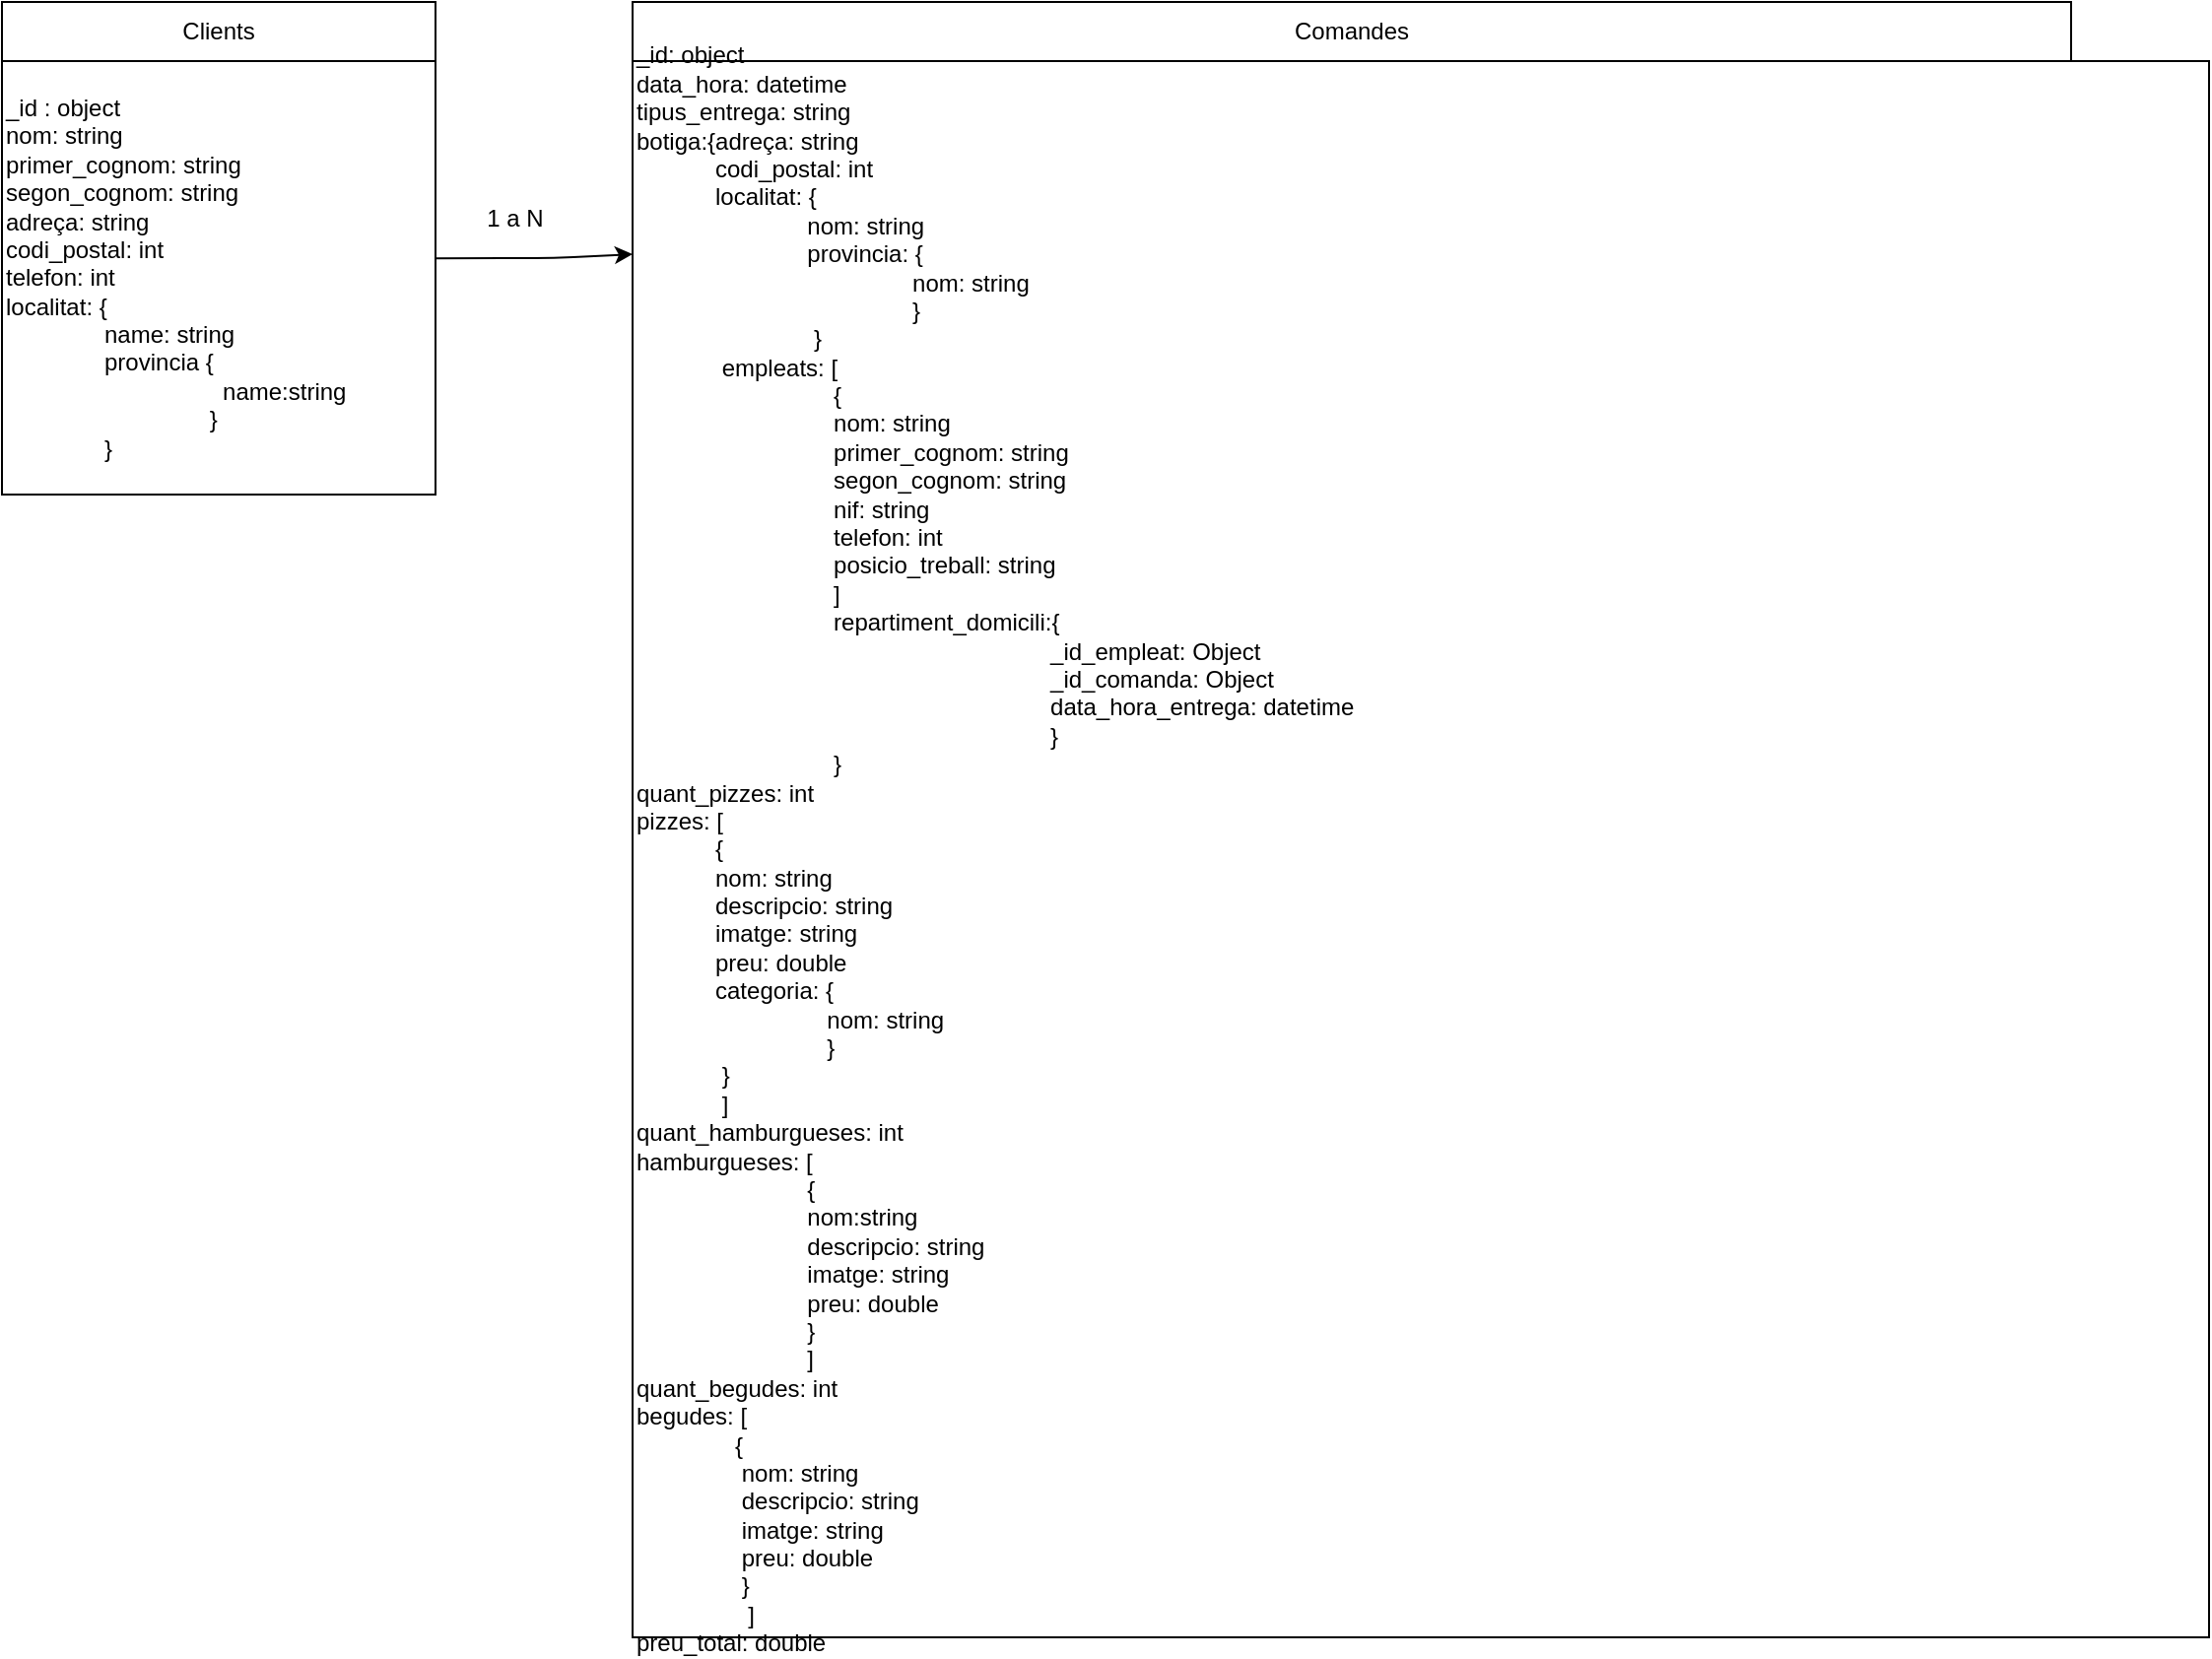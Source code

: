 <mxfile version="13.9.9" type="device"><diagram id="YYguAqknCwunkFk3qx_S" name="Pàgina-1"><mxGraphModel dx="868" dy="510" grid="1" gridSize="10" guides="1" tooltips="1" connect="1" arrows="1" fold="1" page="1" pageScale="1" pageWidth="827" pageHeight="1169" math="0" shadow="0"><root><mxCell id="0"/><mxCell id="1" parent="0"/><mxCell id="a5rnbqGWhz-FaqU5D6Xd-1" value="_id : object&lt;br&gt;nom: string&lt;br&gt;primer_cognom: string&lt;br&gt;segon_cognom: string&lt;br&gt;adreça: string&lt;br&gt;codi_postal: int&lt;br&gt;telefon: int&lt;br&gt;localitat: {&lt;br&gt;&amp;nbsp; &amp;nbsp; &amp;nbsp; &amp;nbsp; &amp;nbsp; &amp;nbsp; &amp;nbsp; &amp;nbsp;name: string&lt;br&gt;&amp;nbsp; &amp;nbsp; &amp;nbsp; &amp;nbsp; &amp;nbsp; &amp;nbsp; &amp;nbsp; &amp;nbsp;provincia {&lt;br&gt;&amp;nbsp; &amp;nbsp; &amp;nbsp; &amp;nbsp; &amp;nbsp; &amp;nbsp; &amp;nbsp; &amp;nbsp; &amp;nbsp; &amp;nbsp; &amp;nbsp; &amp;nbsp; &amp;nbsp; &amp;nbsp; &amp;nbsp; &amp;nbsp; &amp;nbsp;name:string&lt;br&gt;&amp;nbsp; &amp;nbsp; &amp;nbsp; &amp;nbsp; &amp;nbsp; &amp;nbsp; &amp;nbsp; &amp;nbsp; &amp;nbsp; &amp;nbsp; &amp;nbsp; &amp;nbsp; &amp;nbsp; &amp;nbsp; &amp;nbsp; &amp;nbsp;}&lt;br&gt;&amp;nbsp; &amp;nbsp; &amp;nbsp; &amp;nbsp; &amp;nbsp; &amp;nbsp; &amp;nbsp; &amp;nbsp;}" style="whiteSpace=wrap;html=1;aspect=fixed;align=left;" parent="1" vertex="1"><mxGeometry x="40" y="140" width="220" height="220" as="geometry"/></mxCell><mxCell id="a5rnbqGWhz-FaqU5D6Xd-2" value="Clients" style="rounded=0;whiteSpace=wrap;html=1;" parent="1" vertex="1"><mxGeometry x="40" y="110" width="220" height="30" as="geometry"/></mxCell><mxCell id="a5rnbqGWhz-FaqU5D6Xd-3" value="Comandes" style="rounded=0;whiteSpace=wrap;html=1;" parent="1" vertex="1"><mxGeometry x="360" y="110" width="730" height="30" as="geometry"/></mxCell><mxCell id="a5rnbqGWhz-FaqU5D6Xd-4" value="_id: object&lt;br&gt;data_hora: datetime&lt;br&gt;tipus_entrega: string&lt;br&gt;botiga:{adreça: string&lt;br&gt;&amp;nbsp; &amp;nbsp; &amp;nbsp; &amp;nbsp; &amp;nbsp; &amp;nbsp; codi_postal: int&lt;br&gt;&amp;nbsp; &amp;nbsp; &amp;nbsp; &amp;nbsp; &amp;nbsp; &amp;nbsp; localitat: {&lt;br&gt;&amp;nbsp; &amp;nbsp; &amp;nbsp; &amp;nbsp; &amp;nbsp; &amp;nbsp; &amp;nbsp; &amp;nbsp; &amp;nbsp; &amp;nbsp; &amp;nbsp; &amp;nbsp; &amp;nbsp; nom: string&lt;br&gt;&amp;nbsp; &amp;nbsp; &amp;nbsp; &amp;nbsp; &amp;nbsp; &amp;nbsp; &amp;nbsp; &amp;nbsp; &amp;nbsp; &amp;nbsp; &amp;nbsp; &amp;nbsp; &amp;nbsp; provincia: {&lt;br&gt;&amp;nbsp; &amp;nbsp; &amp;nbsp; &amp;nbsp; &amp;nbsp; &amp;nbsp; &amp;nbsp; &amp;nbsp; &amp;nbsp; &amp;nbsp; &amp;nbsp; &amp;nbsp; &amp;nbsp; &amp;nbsp; &amp;nbsp; &amp;nbsp; &amp;nbsp; &amp;nbsp; &amp;nbsp; &amp;nbsp; &amp;nbsp; nom: string&lt;br&gt;&amp;nbsp; &amp;nbsp; &amp;nbsp; &amp;nbsp; &amp;nbsp; &amp;nbsp; &amp;nbsp; &amp;nbsp; &amp;nbsp; &amp;nbsp; &amp;nbsp; &amp;nbsp; &amp;nbsp; &amp;nbsp; &amp;nbsp; &amp;nbsp; &amp;nbsp; &amp;nbsp; &amp;nbsp; &amp;nbsp; &amp;nbsp; }&lt;br&gt;&amp;nbsp; &amp;nbsp; &amp;nbsp; &amp;nbsp; &amp;nbsp; &amp;nbsp; &amp;nbsp; &amp;nbsp; &amp;nbsp; &amp;nbsp; &amp;nbsp; &amp;nbsp; &amp;nbsp; &amp;nbsp;}&lt;br&gt;&amp;nbsp; &amp;nbsp; &amp;nbsp; &amp;nbsp; &amp;nbsp; &amp;nbsp; &amp;nbsp;empleats: [&lt;br&gt;&amp;nbsp; &amp;nbsp; &amp;nbsp; &amp;nbsp; &amp;nbsp; &amp;nbsp; &amp;nbsp; &amp;nbsp; &amp;nbsp; &amp;nbsp; &amp;nbsp; &amp;nbsp; &amp;nbsp; &amp;nbsp; &amp;nbsp; { &lt;br&gt;&amp;nbsp; &amp;nbsp; &amp;nbsp; &amp;nbsp; &amp;nbsp; &amp;nbsp; &amp;nbsp; &amp;nbsp; &amp;nbsp; &amp;nbsp; &amp;nbsp; &amp;nbsp; &amp;nbsp; &amp;nbsp; &amp;nbsp; nom: string&lt;br&gt;&amp;nbsp; &amp;nbsp; &amp;nbsp; &amp;nbsp; &amp;nbsp; &amp;nbsp; &amp;nbsp; &amp;nbsp; &amp;nbsp; &amp;nbsp; &amp;nbsp; &amp;nbsp; &amp;nbsp; &amp;nbsp; &amp;nbsp; primer_cognom: string&lt;br&gt;&amp;nbsp; &amp;nbsp; &amp;nbsp; &amp;nbsp; &amp;nbsp; &amp;nbsp; &amp;nbsp; &amp;nbsp; &amp;nbsp; &amp;nbsp; &amp;nbsp; &amp;nbsp; &amp;nbsp; &amp;nbsp; &amp;nbsp; segon_cognom: string&lt;br&gt;&amp;nbsp; &amp;nbsp; &amp;nbsp; &amp;nbsp; &amp;nbsp; &amp;nbsp; &amp;nbsp; &amp;nbsp; &amp;nbsp; &amp;nbsp; &amp;nbsp; &amp;nbsp; &amp;nbsp; &amp;nbsp; &amp;nbsp; nif: string&lt;br&gt;&amp;nbsp; &amp;nbsp; &amp;nbsp; &amp;nbsp; &amp;nbsp; &amp;nbsp; &amp;nbsp; &amp;nbsp; &amp;nbsp; &amp;nbsp; &amp;nbsp; &amp;nbsp; &amp;nbsp; &amp;nbsp; &amp;nbsp; telefon: int&lt;br&gt;&amp;nbsp; &amp;nbsp; &amp;nbsp; &amp;nbsp; &amp;nbsp; &amp;nbsp; &amp;nbsp; &amp;nbsp; &amp;nbsp; &amp;nbsp; &amp;nbsp; &amp;nbsp; &amp;nbsp; &amp;nbsp; &amp;nbsp; posicio_treball: string&lt;br&gt;&amp;nbsp; &amp;nbsp; &amp;nbsp; &amp;nbsp; &amp;nbsp; &amp;nbsp; &amp;nbsp; &amp;nbsp; &amp;nbsp; &amp;nbsp; &amp;nbsp; &amp;nbsp; &amp;nbsp; &amp;nbsp; &amp;nbsp; ]&lt;br&gt;&amp;nbsp; &amp;nbsp; &amp;nbsp; &amp;nbsp; &amp;nbsp; &amp;nbsp; &amp;nbsp; &amp;nbsp; &amp;nbsp; &amp;nbsp; &amp;nbsp; &amp;nbsp; &amp;nbsp; &amp;nbsp; &amp;nbsp; repartiment_domicili:{&lt;br&gt;&amp;nbsp; &amp;nbsp; &amp;nbsp; &amp;nbsp; &amp;nbsp; &amp;nbsp; &amp;nbsp; &amp;nbsp; &amp;nbsp; &amp;nbsp; &amp;nbsp; &amp;nbsp; &amp;nbsp; &amp;nbsp; &amp;nbsp; &amp;nbsp; &amp;nbsp; &amp;nbsp; &amp;nbsp; &amp;nbsp; &amp;nbsp; &amp;nbsp; &amp;nbsp; &amp;nbsp; &amp;nbsp; &amp;nbsp; &amp;nbsp; &amp;nbsp; &amp;nbsp; &amp;nbsp; &amp;nbsp; &amp;nbsp;_id_empleat: Object&lt;br&gt;&amp;nbsp; &amp;nbsp; &amp;nbsp; &amp;nbsp; &amp;nbsp; &amp;nbsp; &amp;nbsp; &amp;nbsp; &amp;nbsp; &amp;nbsp; &amp;nbsp; &amp;nbsp; &amp;nbsp; &amp;nbsp; &amp;nbsp; &amp;nbsp; &amp;nbsp; &amp;nbsp; &amp;nbsp; &amp;nbsp; &amp;nbsp; &amp;nbsp; &amp;nbsp; &amp;nbsp; &amp;nbsp; &amp;nbsp; &amp;nbsp; &amp;nbsp; &amp;nbsp; &amp;nbsp; &amp;nbsp; &amp;nbsp;_id_comanda: Object&lt;br&gt;&amp;nbsp; &amp;nbsp; &amp;nbsp; &amp;nbsp; &amp;nbsp; &amp;nbsp; &amp;nbsp; &amp;nbsp; &amp;nbsp; &amp;nbsp; &amp;nbsp; &amp;nbsp; &amp;nbsp; &amp;nbsp; &amp;nbsp; &amp;nbsp; &amp;nbsp; &amp;nbsp; &amp;nbsp; &amp;nbsp; &amp;nbsp; &amp;nbsp; &amp;nbsp; &amp;nbsp; &amp;nbsp; &amp;nbsp; &amp;nbsp; &amp;nbsp; &amp;nbsp; &amp;nbsp; &amp;nbsp; &amp;nbsp;data_hora_entrega: datetime&lt;br&gt;&amp;nbsp; &amp;nbsp; &amp;nbsp; &amp;nbsp; &amp;nbsp; &amp;nbsp; &amp;nbsp; &amp;nbsp; &amp;nbsp; &amp;nbsp; &amp;nbsp; &amp;nbsp; &amp;nbsp; &amp;nbsp; &amp;nbsp; &amp;nbsp; &amp;nbsp; &amp;nbsp; &amp;nbsp; &amp;nbsp; &amp;nbsp; &amp;nbsp; &amp;nbsp; &amp;nbsp; &amp;nbsp; &amp;nbsp; &amp;nbsp; &amp;nbsp; &amp;nbsp; &amp;nbsp; &amp;nbsp; &amp;nbsp;}&amp;nbsp; &amp;nbsp; &amp;nbsp; &amp;nbsp;&lt;br&gt;&amp;nbsp; &amp;nbsp; &amp;nbsp; &amp;nbsp; &amp;nbsp; &amp;nbsp; &amp;nbsp; &amp;nbsp; &amp;nbsp; &amp;nbsp; &amp;nbsp; &amp;nbsp; &amp;nbsp; &amp;nbsp; &amp;nbsp; }&amp;nbsp; &amp;nbsp; &amp;nbsp; &amp;nbsp; &amp;nbsp; &amp;nbsp; &amp;nbsp;&lt;br&gt;quant_pizzes: int&lt;br&gt;pizzes: [&lt;br&gt;&amp;nbsp; &amp;nbsp; &amp;nbsp; &amp;nbsp; &amp;nbsp; &amp;nbsp; {&lt;br&gt;&amp;nbsp; &amp;nbsp; &amp;nbsp; &amp;nbsp; &amp;nbsp; &amp;nbsp; nom: string&lt;br&gt;&amp;nbsp; &amp;nbsp; &amp;nbsp; &amp;nbsp; &amp;nbsp; &amp;nbsp; descripcio: string&lt;br&gt;&amp;nbsp; &amp;nbsp; &amp;nbsp; &amp;nbsp; &amp;nbsp; &amp;nbsp; imatge: string&lt;br&gt;&amp;nbsp; &amp;nbsp; &amp;nbsp; &amp;nbsp; &amp;nbsp; &amp;nbsp; preu: double&lt;br&gt;&amp;nbsp; &amp;nbsp; &amp;nbsp; &amp;nbsp; &amp;nbsp; &amp;nbsp; categoria: {&lt;br&gt;&amp;nbsp; &amp;nbsp; &amp;nbsp; &amp;nbsp; &amp;nbsp; &amp;nbsp; &amp;nbsp; &amp;nbsp; &amp;nbsp; &amp;nbsp; &amp;nbsp; &amp;nbsp; &amp;nbsp; &amp;nbsp; &amp;nbsp;nom: string&lt;br&gt;&amp;nbsp; &amp;nbsp; &amp;nbsp; &amp;nbsp; &amp;nbsp; &amp;nbsp; &amp;nbsp; &amp;nbsp; &amp;nbsp; &amp;nbsp; &amp;nbsp; &amp;nbsp; &amp;nbsp; &amp;nbsp; &amp;nbsp;}&lt;br&gt;&amp;nbsp; &amp;nbsp; &amp;nbsp; &amp;nbsp; &amp;nbsp; &amp;nbsp; &amp;nbsp;}&lt;br&gt;&amp;nbsp; &amp;nbsp; &amp;nbsp; &amp;nbsp; &amp;nbsp; &amp;nbsp; &amp;nbsp;]&lt;br&gt;quant_hamburgueses: int&lt;br&gt;hamburgueses: [&lt;br&gt;&amp;nbsp; &amp;nbsp; &amp;nbsp; &amp;nbsp; &amp;nbsp; &amp;nbsp; &amp;nbsp; &amp;nbsp; &amp;nbsp; &amp;nbsp; &amp;nbsp; &amp;nbsp; &amp;nbsp; {&lt;br&gt;&amp;nbsp; &amp;nbsp; &amp;nbsp; &amp;nbsp; &amp;nbsp; &amp;nbsp; &amp;nbsp; &amp;nbsp; &amp;nbsp; &amp;nbsp; &amp;nbsp; &amp;nbsp; &amp;nbsp; nom:string&lt;br&gt;&amp;nbsp; &amp;nbsp; &amp;nbsp; &amp;nbsp; &amp;nbsp; &amp;nbsp; &amp;nbsp; &amp;nbsp; &amp;nbsp; &amp;nbsp; &amp;nbsp; &amp;nbsp; &amp;nbsp; descripcio: string&lt;br&gt;&amp;nbsp; &amp;nbsp; &amp;nbsp; &amp;nbsp; &amp;nbsp; &amp;nbsp; &amp;nbsp; &amp;nbsp; &amp;nbsp; &amp;nbsp; &amp;nbsp; &amp;nbsp; &amp;nbsp; imatge: string&lt;br&gt;&amp;nbsp; &amp;nbsp; &amp;nbsp; &amp;nbsp; &amp;nbsp; &amp;nbsp; &amp;nbsp; &amp;nbsp; &amp;nbsp; &amp;nbsp; &amp;nbsp; &amp;nbsp; &amp;nbsp; preu: double&lt;br&gt;&amp;nbsp; &amp;nbsp; &amp;nbsp; &amp;nbsp; &amp;nbsp; &amp;nbsp; &amp;nbsp; &amp;nbsp; &amp;nbsp; &amp;nbsp; &amp;nbsp; &amp;nbsp; &amp;nbsp; }&lt;br&gt;&amp;nbsp; &amp;nbsp; &amp;nbsp; &amp;nbsp; &amp;nbsp; &amp;nbsp; &amp;nbsp; &amp;nbsp; &amp;nbsp; &amp;nbsp; &amp;nbsp; &amp;nbsp; &amp;nbsp; ]&lt;br&gt;quant_begudes: int&lt;br&gt;begudes: [&lt;br&gt;&amp;nbsp; &amp;nbsp; &amp;nbsp; &amp;nbsp; &amp;nbsp; &amp;nbsp; &amp;nbsp; &amp;nbsp;{&lt;br&gt;&amp;nbsp; &amp;nbsp; &amp;nbsp; &amp;nbsp; &amp;nbsp; &amp;nbsp; &amp;nbsp; &amp;nbsp; nom: string&lt;br&gt;&amp;nbsp; &amp;nbsp; &amp;nbsp; &amp;nbsp; &amp;nbsp; &amp;nbsp; &amp;nbsp; &amp;nbsp; descripcio: string&lt;br&gt;&amp;nbsp; &amp;nbsp; &amp;nbsp; &amp;nbsp; &amp;nbsp; &amp;nbsp; &amp;nbsp; &amp;nbsp; imatge: string&lt;br&gt;&amp;nbsp; &amp;nbsp; &amp;nbsp; &amp;nbsp; &amp;nbsp; &amp;nbsp; &amp;nbsp; &amp;nbsp; preu: double&lt;br&gt;&amp;nbsp; &amp;nbsp; &amp;nbsp; &amp;nbsp; &amp;nbsp; &amp;nbsp; &amp;nbsp; &amp;nbsp; }&lt;br&gt;&amp;nbsp; &amp;nbsp; &amp;nbsp; &amp;nbsp; &amp;nbsp; &amp;nbsp; &amp;nbsp; &amp;nbsp; &amp;nbsp;]&lt;br&gt;preu_total: double" style="whiteSpace=wrap;html=1;aspect=fixed;align=left;" parent="1" vertex="1"><mxGeometry x="360" y="140" width="800" height="800" as="geometry"/></mxCell><mxCell id="dpyiC7SMZWYOAY6Rh19I-3" value="" style="endArrow=classic;html=1;exitX=1;exitY=0.455;exitDx=0;exitDy=0;exitPerimeter=0;" parent="1" source="a5rnbqGWhz-FaqU5D6Xd-1" edge="1"><mxGeometry width="50" height="50" relative="1" as="geometry"><mxPoint x="290" y="290" as="sourcePoint"/><mxPoint x="360" y="238" as="targetPoint"/><Array as="points"><mxPoint x="320" y="240"/></Array></mxGeometry></mxCell><mxCell id="dpyiC7SMZWYOAY6Rh19I-4" value="1 a N" style="text;html=1;align=center;verticalAlign=middle;resizable=0;points=[];autosize=1;" parent="1" vertex="1"><mxGeometry x="280" y="210" width="40" height="20" as="geometry"/></mxCell></root></mxGraphModel></diagram></mxfile>